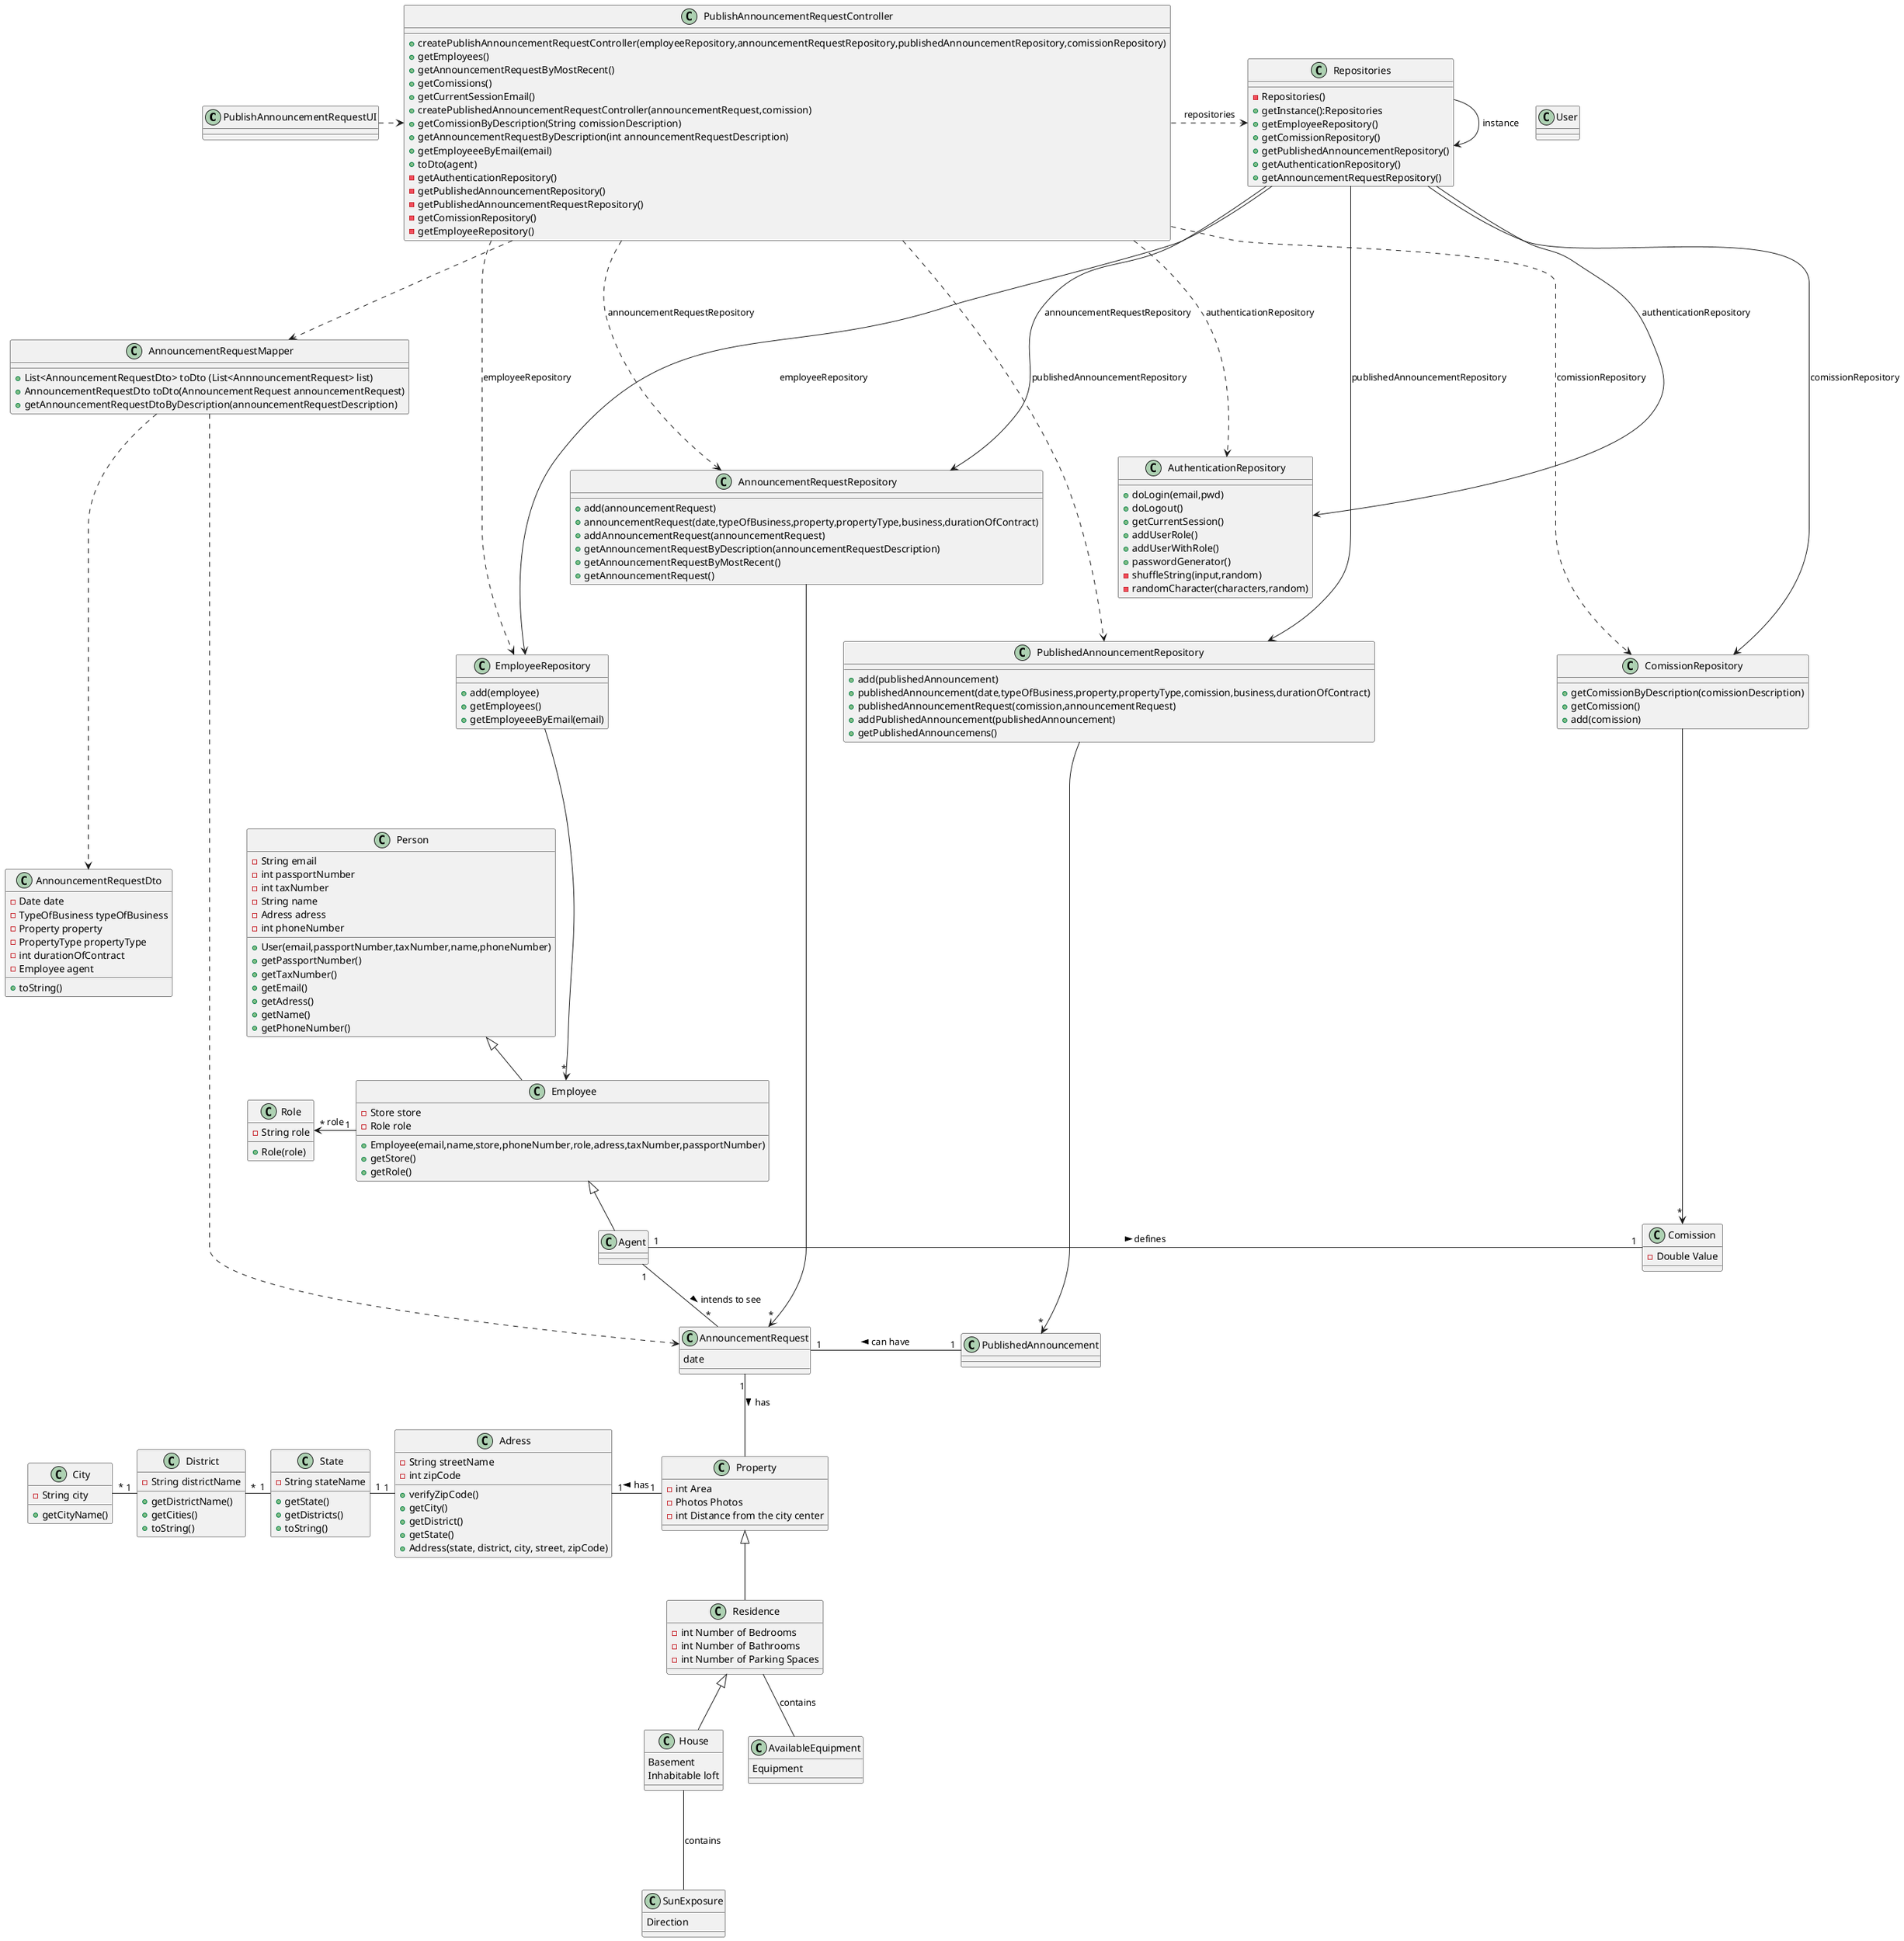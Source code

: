 @startuml

class PublishAnnouncementRequestUI

class Adress

class AnnouncementRequestMapper

class PublishAnnouncementRequestController

class Person

class Repositories

class Employee

class Role

class AuthenticationRepository

class User

class EmployeeRepository

class Agent

class State

class City

class District

class AnnouncementRequestDto

class AnnouncementRequestDto{
-Date date
-TypeOfBusiness typeOfBusiness
-Property property
-PropertyType propertyType
-int durationOfContract
-Employee agent
+toString()
}

class AnnouncementRequestMapper{
+List<AnnouncementRequestDto> toDto (List<AnnnouncementRequest> list)
+AnnouncementRequestDto toDto(AnnouncementRequest announcementRequest)
+getAnnouncementRequestDtoByDescription(announcementRequestDescription)
}


class Person{
- String email
- int passportNumber
- int taxNumber
- String name
- Adress adress
- int phoneNumber

+User(email,passportNumber,taxNumber,name,phoneNumber)
+getPassportNumber()
+getTaxNumber()
+getEmail()
+getAdress()
+getName()
+getPhoneNumber()

}

class EmployeeRepository{
+add(employee)
+getEmployees()
+getEmployeeeByEmail(email)
}

class AuthenticationRepository{
+doLogin(email,pwd)
+doLogout()
+getCurrentSession()
+addUserRole()
+addUserWithRole()
+passwordGenerator()
-shuffleString(input,random)
-randomCharacter(characters,random)
}

class ComissionRepository{
+getComissionByDescription(comissionDescription)
+getComission()
+add(comission)

}

class PublishedAnnouncementRepository{
+add(publishedAnnouncement)
+publishedAnnouncement(date,typeOfBusiness,property,propertyType,comission,business,durationOfContract)
+publishedAnnouncementRequest(comission,announcementRequest)
+addPublishedAnnouncement(publishedAnnouncement)
+getPublishedAnnouncemens()
}


class State{
 - String stateName

    +getState()
    +getDistricts()
    +toString()

}

class Comission {
    -Double Value
}


class District{
- String districtName


    +getDistrictName()
    +getCities()
    +toString()
}

class City{
- String city

    +getCityName()
}


class Property {
    - int Area
    -Photos Photos
    - int Distance from the city center
}

class Adress{
 -String streetName
    -int zipCode

    +verifyZipCode()
    +getCity()
    +getDistrict()
    +getState()
    +Address(state, district, city, street, zipCode)
}

class Role{
-String role
+Role(role)
}

class Agent{
}

class Employee{
-Store store
-Role role
+Employee(email,name,store,phoneNumber,role,adress,taxNumber,passportNumber)
+getStore()
+getRole()
}


class Residence {
    -int Number of Bedrooms
    -int Number of Bathrooms
    -int Number of Parking Spaces
}

class House {
    Basement
    Inhabitable loft
}

class SunExposure {
    Direction
}

class AvailableEquipment {
    Equipment
}

class AnnouncementRequest{
date
}


class PublishAnnouncementRequestUI{
}

class AnnouncementRequestRepository{
+add(announcementRequest)
+announcementRequest(date,typeOfBusiness,property,propertyType,business,durationOfContract)
+addAnnouncementRequest(announcementRequest)
+getAnnouncementRequestByDescription(announcementRequestDescription)
+getAnnouncementRequestByMostRecent()
+getAnnouncementRequest()
}



class PublishAnnouncementRequestController{
+createPublishAnnouncementRequestController(employeeRepository,announcementRequestRepository,publishedAnnouncementRepository,comissionRepository)
+getEmployees()
+getAnnouncementRequestByMostRecent()
+getComissions()
+getCurrentSessionEmail()
+createPublishedAnnouncementRequestController(announcementRequest,comission)
+getComissionByDescription(String comissionDescription)
+getAnnouncementRequestByDescription(int announcementRequestDescription)
+getEmployeeeByEmail(email)
+toDto(agent)
-getAuthenticationRepository()
-getPublishedAnnouncementRepository()
-getPublishedAnnouncementRequestRepository()
-getComissionRepository()
-getEmployeeRepository()

}

class Repositories{
-Repositories()
+getInstance():Repositories
+getEmployeeRepository()
+getComissionRepository()
+getPublishedAnnouncementRepository()
+getAuthenticationRepository()
+getAnnouncementRequestRepository()
}


PublishAnnouncementRequestUI .> PublishAnnouncementRequestController

PublishAnnouncementRequestController ...> AnnouncementRequestMapper

PublishAnnouncementRequestController ..> AnnouncementRequestRepository: announcementRequestRepository

PublishAnnouncementRequestController ..> ComissionRepository: comissionRepository

PublishAnnouncementRequestController ...> EmployeeRepository : employeeRepository

PublishAnnouncementRequestController ...> AuthenticationRepository : authenticationRepository

PublishAnnouncementRequestController ...> PublishedAnnouncementRepository: publishedAnnouncementRepository

Repositories -> Repositories:instance

Repositories -----> PublishedAnnouncementRepository: publishedAnnouncementRepository

Repositories ----> AnnouncementRequestRepository: announcementRequestRepository

Repositories -----> ComissionRepository :comissionRepository

Repositories -----> EmployeeRepository: employeeRepository

Repositories ----> AuthenticationRepository: authenticationRepository

PublishAnnouncementRequestController .>  Repositories : repositories

ComissionRepository -----> "*" Comission

AnnouncementRequestMapper ........> AnnouncementRequest

AnnouncementRequestMapper .....> AnnouncementRequestDto

AnnouncementRequestRepository ------> "*" AnnouncementRequest

AnnouncementRequest "1" - "1" PublishedAnnouncement: can have <

Employee <|-- Agent

Employee "1" -left> "*" Role : role

Adress "1" -left- "1" State

State "1" -left- "*" District

District "1" -left- "*" City
Person <|-- Employee

EmployeeRepository ----> "*" Employee

Agent "1" -left "1" Comission: defines >

Agent "1" - "*" AnnouncementRequest:intends to see >

Adress "1" -right-- "1" Property: has <



AnnouncementRequest "1" -- Property: has >
Property <|-- Residence
Residence <|-- House

Residence -- AvailableEquipment : contains
House --- SunExposure:contains

PublishedAnnouncementRepository --> "*" PublishedAnnouncement



@enduml